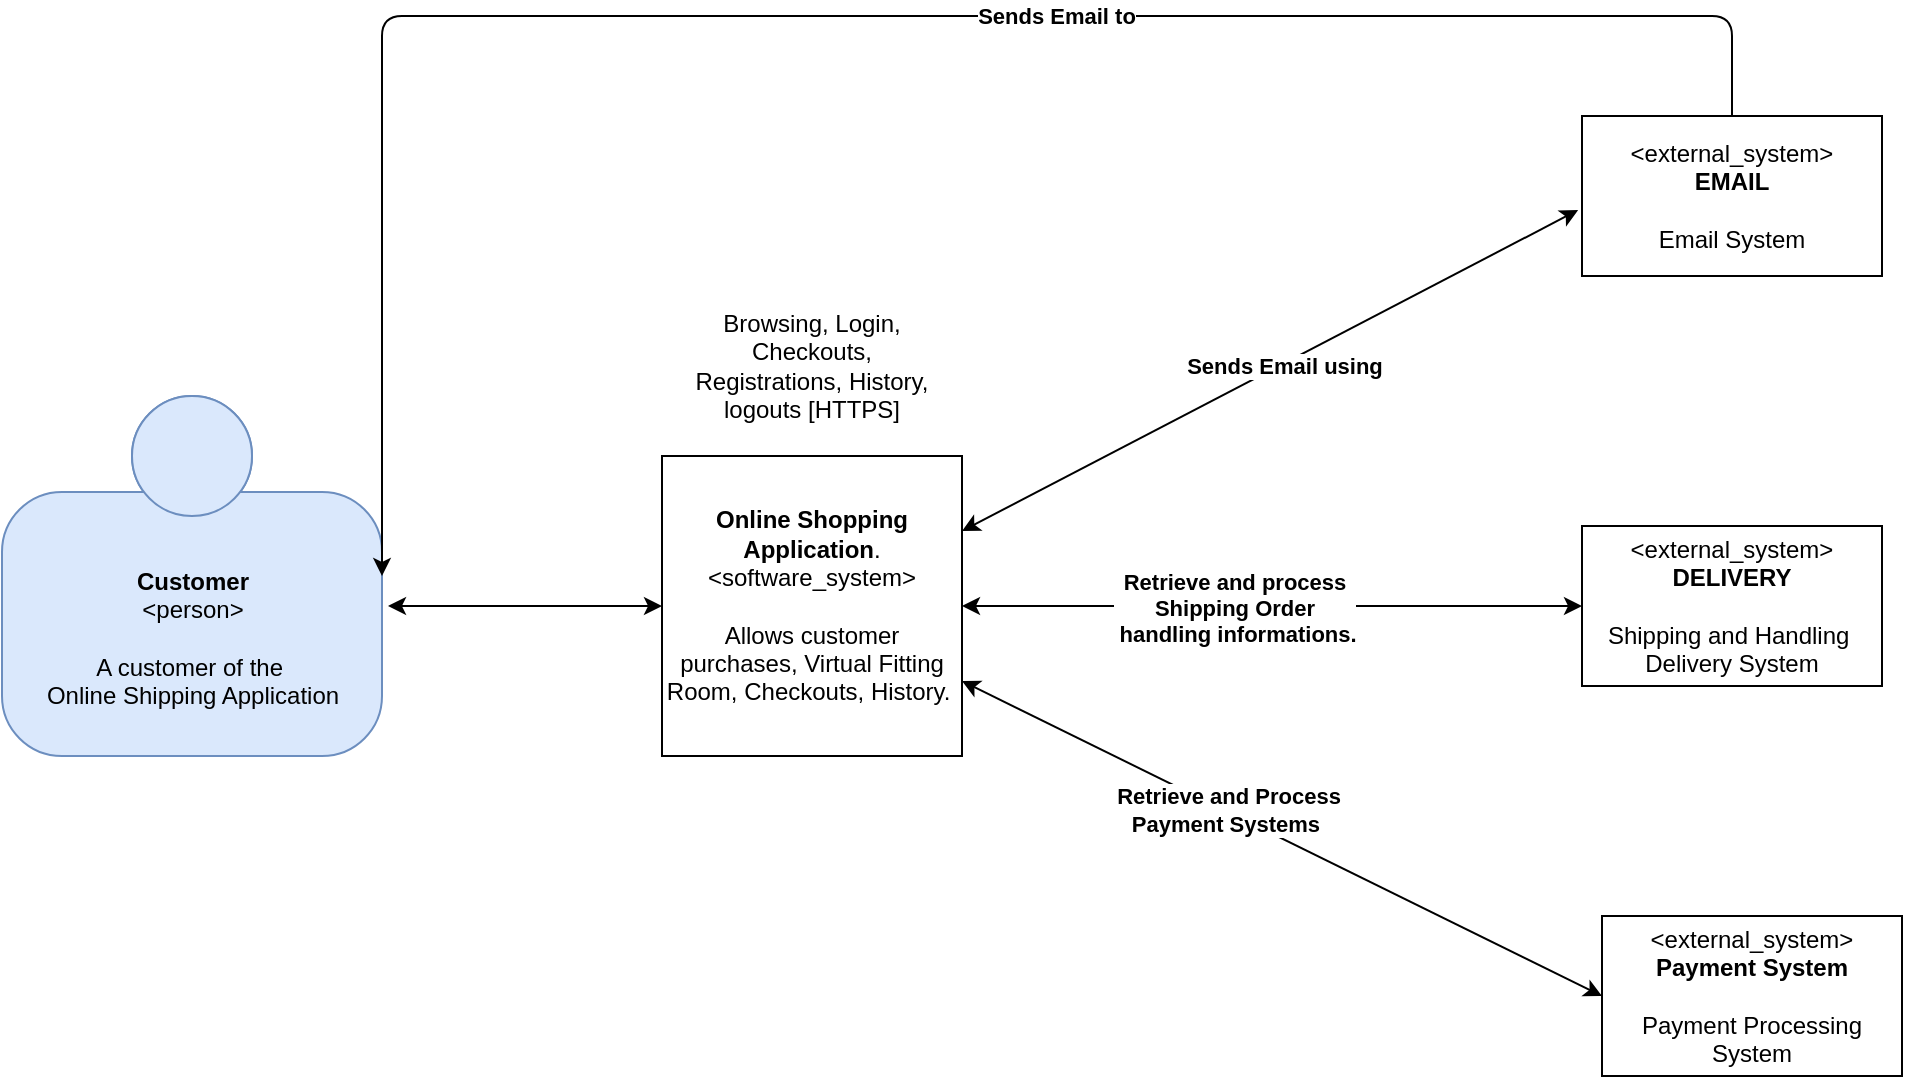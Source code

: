 <mxfile version="12.9.11" type="github"><diagram id="sFrgJfjumHwAQuDH-slQ" name="Page-1"><mxGraphModel dx="1666" dy="679" grid="1" gridSize="10" guides="1" tooltips="1" connect="1" arrows="1" fold="1" page="1" pageScale="1" pageWidth="827" pageHeight="1169" math="0" shadow="0"><root><mxCell id="0"/><mxCell id="1" parent="0"/><mxCell id="fsdaaxAR7G3zy82fQWHU-1" value="&lt;br&gt;&lt;b&gt;Customer&lt;/b&gt;&lt;div&gt;&amp;lt;person&amp;gt;&lt;/div&gt;&lt;br&gt;&lt;div&gt;A customer of the&amp;nbsp;&lt;/div&gt;&lt;div&gt;Online Shipping Application&lt;/div&gt;" style="html=1;dashed=0;whitespace=wrap;fillColor=#DAE8FC;strokeColor=#6C8EBF;shape=mxgraph.c4.person;align=center;points=[[0.5,0,0],[1,0.5,0],[1,0.75,0],[0.75,1,0],[0.5,1,0],[0.25,1,0],[0,0.75,0],[0,0.5,0]];" vertex="1" parent="1"><mxGeometry x="50" y="300" width="190" height="180" as="geometry"/></mxCell><mxCell id="fsdaaxAR7G3zy82fQWHU-2" value="&lt;b&gt;Online Shopping Application&lt;/b&gt;.&lt;br&gt;&amp;lt;software_system&amp;gt;&lt;br&gt;&lt;br&gt;Allows customer purchases, Virtual Fitting Room, Checkouts, History.&amp;nbsp;" style="whiteSpace=wrap;html=1;aspect=fixed;" vertex="1" parent="1"><mxGeometry x="380" y="330" width="150" height="150" as="geometry"/></mxCell><mxCell id="fsdaaxAR7G3zy82fQWHU-3" value="&amp;lt;external_system&amp;gt;&lt;br&gt;&lt;b&gt;EMAIL&lt;/b&gt;&lt;br&gt;&lt;br&gt;Email System" style="rounded=0;whiteSpace=wrap;html=1;" vertex="1" parent="1"><mxGeometry x="840" y="160" width="150" height="80" as="geometry"/></mxCell><mxCell id="fsdaaxAR7G3zy82fQWHU-5" value="&amp;lt;external_system&amp;gt;&lt;br&gt;&lt;b&gt;DELIVERY&lt;/b&gt;&lt;br&gt;&lt;br&gt;Shipping and Handling&amp;nbsp;&lt;br&gt;Delivery System" style="rounded=0;whiteSpace=wrap;html=1;" vertex="1" parent="1"><mxGeometry x="840" y="365" width="150" height="80" as="geometry"/></mxCell><mxCell id="fsdaaxAR7G3zy82fQWHU-6" value="&amp;lt;external_system&amp;gt;&lt;br&gt;&lt;b&gt;Payment System&lt;/b&gt;&lt;br&gt;&lt;br&gt;Payment Processing System" style="rounded=0;whiteSpace=wrap;html=1;" vertex="1" parent="1"><mxGeometry x="850" y="560" width="150" height="80" as="geometry"/></mxCell><mxCell id="fsdaaxAR7G3zy82fQWHU-7" value="" style="endArrow=classic;startArrow=classic;html=1;entryX=0;entryY=0.5;entryDx=0;entryDy=0;" edge="1" parent="1" target="fsdaaxAR7G3zy82fQWHU-2"><mxGeometry width="50" height="50" relative="1" as="geometry"><mxPoint x="243" y="405" as="sourcePoint"/><mxPoint x="290" y="390" as="targetPoint"/></mxGeometry></mxCell><mxCell id="fsdaaxAR7G3zy82fQWHU-8" value="" style="endArrow=classic;startArrow=classic;html=1;entryX=-0.013;entryY=0.588;entryDx=0;entryDy=0;entryPerimeter=0;exitX=1;exitY=0.25;exitDx=0;exitDy=0;" edge="1" parent="1" source="fsdaaxAR7G3zy82fQWHU-2" target="fsdaaxAR7G3zy82fQWHU-3"><mxGeometry width="50" height="50" relative="1" as="geometry"><mxPoint x="540" y="430" as="sourcePoint"/><mxPoint x="590" y="380" as="targetPoint"/></mxGeometry></mxCell><mxCell id="fsdaaxAR7G3zy82fQWHU-14" value="&lt;b&gt;Sends Email using&lt;/b&gt;" style="edgeLabel;html=1;align=center;verticalAlign=middle;resizable=0;points=[];" vertex="1" connectable="0" parent="fsdaaxAR7G3zy82fQWHU-8"><mxGeometry x="0.048" y="-1" relative="1" as="geometry"><mxPoint x="-1" as="offset"/></mxGeometry></mxCell><mxCell id="fsdaaxAR7G3zy82fQWHU-9" value="" style="endArrow=classic;startArrow=classic;html=1;exitX=1;exitY=0.5;exitDx=0;exitDy=0;entryX=0;entryY=0.5;entryDx=0;entryDy=0;" edge="1" parent="1" source="fsdaaxAR7G3zy82fQWHU-2" target="fsdaaxAR7G3zy82fQWHU-5"><mxGeometry width="50" height="50" relative="1" as="geometry"><mxPoint x="540" y="440" as="sourcePoint"/><mxPoint x="590" y="390" as="targetPoint"/></mxGeometry></mxCell><mxCell id="fsdaaxAR7G3zy82fQWHU-15" value="&lt;b&gt;Retrieve and process&lt;br&gt;Shipping Order&lt;br&gt;&amp;nbsp;handling informations.&lt;/b&gt;" style="edgeLabel;html=1;align=center;verticalAlign=middle;resizable=0;points=[];" vertex="1" connectable="0" parent="fsdaaxAR7G3zy82fQWHU-9"><mxGeometry x="-0.126" y="-1" relative="1" as="geometry"><mxPoint as="offset"/></mxGeometry></mxCell><mxCell id="fsdaaxAR7G3zy82fQWHU-10" value="" style="endArrow=classic;startArrow=classic;html=1;exitX=1;exitY=0.75;exitDx=0;exitDy=0;entryX=0;entryY=0.5;entryDx=0;entryDy=0;" edge="1" parent="1" source="fsdaaxAR7G3zy82fQWHU-2" target="fsdaaxAR7G3zy82fQWHU-6"><mxGeometry width="50" height="50" relative="1" as="geometry"><mxPoint x="550" y="480" as="sourcePoint"/><mxPoint x="600" y="430" as="targetPoint"/></mxGeometry></mxCell><mxCell id="fsdaaxAR7G3zy82fQWHU-16" value="&lt;b&gt;Retrieve and Process&lt;br&gt;Payment Systems&amp;nbsp;&lt;/b&gt;" style="edgeLabel;html=1;align=center;verticalAlign=middle;resizable=0;points=[];" vertex="1" connectable="0" parent="fsdaaxAR7G3zy82fQWHU-10"><mxGeometry x="-0.171" y="1" relative="1" as="geometry"><mxPoint as="offset"/></mxGeometry></mxCell><mxCell id="fsdaaxAR7G3zy82fQWHU-11" value="" style="edgeStyle=elbowEdgeStyle;elbow=vertical;endArrow=classic;html=1;entryX=1;entryY=0.5;entryDx=0;entryDy=0;entryPerimeter=0;exitX=0.5;exitY=0;exitDx=0;exitDy=0;" edge="1" parent="1" source="fsdaaxAR7G3zy82fQWHU-3" target="fsdaaxAR7G3zy82fQWHU-1"><mxGeometry width="50" height="50" relative="1" as="geometry"><mxPoint x="800" y="150" as="sourcePoint"/><mxPoint x="700" y="130" as="targetPoint"/><Array as="points"><mxPoint x="430" y="110"/></Array></mxGeometry></mxCell><mxCell id="fsdaaxAR7G3zy82fQWHU-12" value="&lt;b&gt;Sends Email to&lt;/b&gt;" style="edgeLabel;html=1;align=center;verticalAlign=middle;resizable=0;points=[];" vertex="1" connectable="0" parent="fsdaaxAR7G3zy82fQWHU-11"><mxGeometry x="-0.227" relative="1" as="geometry"><mxPoint as="offset"/></mxGeometry></mxCell><mxCell id="fsdaaxAR7G3zy82fQWHU-13" value="Browsing, Login, Checkouts, Registrations, History, logouts [HTTPS]" style="text;html=1;strokeColor=none;fillColor=none;align=center;verticalAlign=middle;whiteSpace=wrap;rounded=0;" vertex="1" parent="1"><mxGeometry x="387" y="250" width="136" height="70" as="geometry"/></mxCell></root></mxGraphModel></diagram></mxfile>